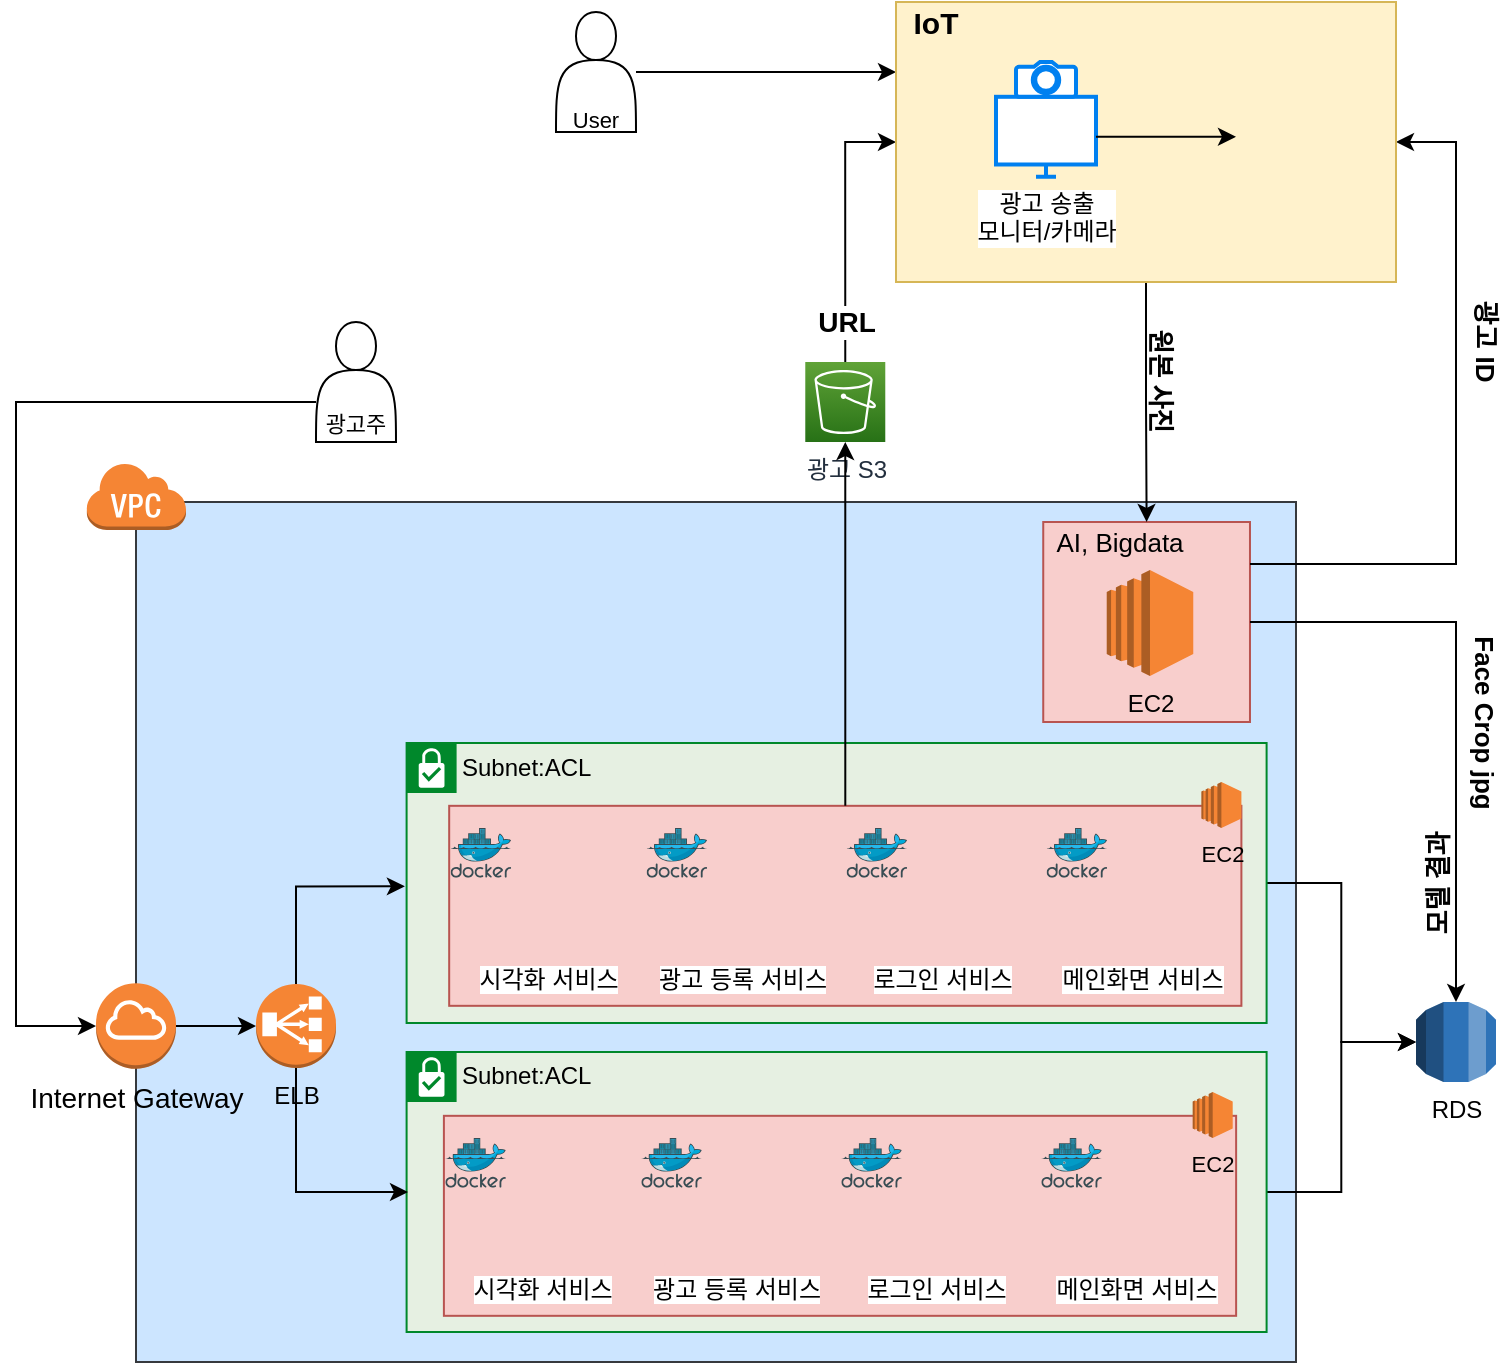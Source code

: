 <mxfile version="14.7.2" type="github">
  <diagram id="4jmj68S6x0aWC6QBNpU3" name="Page-1">
    <mxGraphModel dx="1865" dy="1717" grid="1" gridSize="10" guides="1" tooltips="1" connect="1" arrows="1" fold="1" page="1" pageScale="1" pageWidth="827" pageHeight="1169" math="0" shadow="0">
      <root>
        <mxCell id="0" />
        <mxCell id="1" parent="0" />
        <mxCell id="9pLaaIYns_VqQrpDBejT-38" style="edgeStyle=orthogonalEdgeStyle;rounded=0;orthogonalLoop=1;jettySize=auto;html=1;entryX=0;entryY=0.25;entryDx=0;entryDy=0;" edge="1" parent="1" source="bCeK4MnwxXuD67tKos-r-11" target="bCeK4MnwxXuD67tKos-r-2">
          <mxGeometry relative="1" as="geometry" />
        </mxCell>
        <mxCell id="bCeK4MnwxXuD67tKos-r-11" value="" style="shape=actor;whiteSpace=wrap;html=1;strokeColor=#000000;" parent="1" vertex="1">
          <mxGeometry x="-540" y="-35" width="40" height="60" as="geometry" />
        </mxCell>
        <mxCell id="Qap0fLW_GG_LP9776kVZ-2" value="Subnet:ACL" style="shape=mxgraph.ibm.box;prType=subnet;fontStyle=0;verticalAlign=top;align=left;spacingLeft=32;spacingTop=4;fillColor=#E6F0E2;rounded=0;whiteSpace=wrap;html=1;strokeColor=#00882B;strokeWidth=1;dashed=0;container=1;spacing=-4;collapsible=0;expand=0;recursiveResize=0;" parent="1" vertex="1">
          <mxGeometry x="-490" y="448.2" width="140" height="120" as="geometry" />
        </mxCell>
        <mxCell id="bCeK4MnwxXuD67tKos-r-20" value="" style="rounded=0;whiteSpace=wrap;html=1;fillColor=#cce5ff;strokeColor=#36393d;" parent="1" vertex="1">
          <mxGeometry x="-750" y="210" width="580" height="430" as="geometry" />
        </mxCell>
        <mxCell id="bCeK4MnwxXuD67tKos-r-16" value="&lt;font size=&quot;1&quot;&gt;&lt;b style=&quot;font-size: 13px&quot;&gt;원본 사진&lt;/b&gt;&lt;/font&gt;" style="text;html=1;strokeColor=none;fillColor=none;align=center;verticalAlign=middle;whiteSpace=wrap;rounded=0;rotation=90;" parent="1" vertex="1">
          <mxGeometry x="-270" y="140" width="65" height="20" as="geometry" />
        </mxCell>
        <mxCell id="bCeK4MnwxXuD67tKos-r-17" value="&lt;span style=&quot;font-size: 13px&quot;&gt;&lt;b&gt;광고 ID&lt;/b&gt;&lt;/span&gt;" style="text;html=1;strokeColor=none;fillColor=none;align=center;verticalAlign=middle;whiteSpace=wrap;rounded=0;rotation=90;" parent="1" vertex="1">
          <mxGeometry x="-100" y="120" width="50" height="20" as="geometry" />
        </mxCell>
        <mxCell id="bCeK4MnwxXuD67tKos-r-22" value="" style="outlineConnect=0;dashed=0;verticalLabelPosition=bottom;verticalAlign=top;align=center;html=1;shape=mxgraph.aws3.virtual_private_cloud;fillColor=#F58534;gradientColor=none;strokeColor=#000000;" parent="1" vertex="1">
          <mxGeometry x="-775" y="190" width="50" height="34" as="geometry" />
        </mxCell>
        <mxCell id="bCeK4MnwxXuD67tKos-r-23" value="&lt;font style=&quot;font-size: 14px&quot;&gt;&lt;b&gt;URL&lt;/b&gt;&lt;/font&gt;" style="edgeStyle=orthogonalEdgeStyle;rounded=0;orthogonalLoop=1;jettySize=auto;html=1;entryX=0;entryY=0.5;entryDx=0;entryDy=0;exitX=0.5;exitY=0;exitDx=0;exitDy=0;exitPerimeter=0;" parent="1" source="bCeK4MnwxXuD67tKos-r-24" target="bCeK4MnwxXuD67tKos-r-2" edge="1">
          <mxGeometry x="-0.705" relative="1" as="geometry">
            <mxPoint as="offset" />
            <mxPoint x="-370" y="530" as="targetPoint" />
            <Array as="points">
              <mxPoint x="-395" y="30" />
            </Array>
          </mxGeometry>
        </mxCell>
        <mxCell id="bCeK4MnwxXuD67tKos-r-24" value="광고 S3" style="points=[[0,0,0],[0.25,0,0],[0.5,0,0],[0.75,0,0],[1,0,0],[0,1,0],[0.25,1,0],[0.5,1,0],[0.75,1,0],[1,1,0],[0,0.25,0],[0,0.5,0],[0,0.75,0],[1,0.25,0],[1,0.5,0],[1,0.75,0]];outlineConnect=0;fontColor=#232F3E;gradientColor=#60A337;gradientDirection=north;fillColor=#277116;strokeColor=#ffffff;dashed=0;verticalLabelPosition=bottom;verticalAlign=top;align=center;html=1;fontSize=12;fontStyle=0;aspect=fixed;shape=mxgraph.aws4.resourceIcon;resIcon=mxgraph.aws4.s3;" parent="1" vertex="1">
          <mxGeometry x="-415.36" y="140" width="40" height="40" as="geometry" />
        </mxCell>
        <mxCell id="bCeK4MnwxXuD67tKos-r-25" value="&lt;b&gt;&lt;font style=&quot;font-size: 13px&quot;&gt;모델 결과&lt;/font&gt;&lt;/b&gt;" style="text;html=1;strokeColor=none;fillColor=none;align=center;verticalAlign=middle;whiteSpace=wrap;rounded=0;rotation=-90;" parent="1" vertex="1">
          <mxGeometry x="-140" y="390.5" width="80" height="20" as="geometry" />
        </mxCell>
        <mxCell id="bCeK4MnwxXuD67tKos-r-36" value="&lt;span style=&quot;font-size: 13px&quot;&gt;&lt;b&gt;Face Crop jpg&lt;/b&gt;&lt;/span&gt;" style="text;html=1;strokeColor=none;fillColor=none;align=center;verticalAlign=middle;whiteSpace=wrap;rounded=0;rotation=90;" parent="1" vertex="1">
          <mxGeometry x="-130" y="310.5" width="110" height="20" as="geometry" />
        </mxCell>
        <mxCell id="bCeK4MnwxXuD67tKos-r-42" value="RDS" style="outlineConnect=0;dashed=0;verticalLabelPosition=bottom;verticalAlign=top;align=center;html=1;shape=mxgraph.aws3.rds;fillColor=#2E73B8;gradientColor=none;" parent="1" vertex="1">
          <mxGeometry x="-110" y="460" width="40" height="40" as="geometry" />
        </mxCell>
        <mxCell id="9pLaaIYns_VqQrpDBejT-36" style="edgeStyle=orthogonalEdgeStyle;rounded=0;orthogonalLoop=1;jettySize=auto;html=1;entryX=0;entryY=0.5;entryDx=0;entryDy=0;entryPerimeter=0;" edge="1" parent="1" source="Qap0fLW_GG_LP9776kVZ-1" target="bCeK4MnwxXuD67tKos-r-42">
          <mxGeometry relative="1" as="geometry" />
        </mxCell>
        <mxCell id="Qap0fLW_GG_LP9776kVZ-1" value="Subnet:ACL" style="shape=mxgraph.ibm.box;prType=subnet;fontStyle=0;verticalAlign=top;align=left;spacingLeft=32;spacingTop=4;fillColor=#E6F0E2;rounded=0;whiteSpace=wrap;html=1;strokeColor=#00882B;strokeWidth=1;dashed=0;container=1;spacing=-4;collapsible=0;expand=0;recursiveResize=0;" parent="1" vertex="1">
          <mxGeometry x="-614.7" y="330.5" width="430" height="140" as="geometry" />
        </mxCell>
        <mxCell id="bCeK4MnwxXuD67tKos-r-50" value="" style="aspect=fixed;html=1;points=[];align=center;image;fontSize=12;image=img/lib/mscae/Docker.svg;strokeColor=#000000;" parent="Qap0fLW_GG_LP9776kVZ-1" vertex="1">
          <mxGeometry x="23" y="42.5" width="30.289" height="24.84" as="geometry" />
        </mxCell>
        <mxCell id="9pLaaIYns_VqQrpDBejT-3" value="" style="rounded=0;whiteSpace=wrap;html=1;strokeColor=#b85450;fillColor=#f8cecc;" vertex="1" parent="Qap0fLW_GG_LP9776kVZ-1">
          <mxGeometry x="21.29" y="31.41" width="396.11" height="100" as="geometry" />
        </mxCell>
        <mxCell id="bCeK4MnwxXuD67tKos-r-31" value="" style="group" parent="Qap0fLW_GG_LP9776kVZ-1" vertex="1" connectable="0">
          <mxGeometry x="120" y="42.5" width="80" height="61.92" as="geometry" />
        </mxCell>
        <mxCell id="bCeK4MnwxXuD67tKos-r-32" value="" style="group" parent="bCeK4MnwxXuD67tKos-r-31" vertex="1" connectable="0">
          <mxGeometry width="70" height="61.92" as="geometry" />
        </mxCell>
        <mxCell id="bCeK4MnwxXuD67tKos-r-33" value="" style="aspect=fixed;html=1;points=[];align=center;image;fontSize=12;image=img/lib/mscae/Docker.svg;strokeColor=#000000;" parent="bCeK4MnwxXuD67tKos-r-32" vertex="1">
          <mxGeometry width="30.289" height="24.84" as="geometry" />
        </mxCell>
        <mxCell id="bCeK4MnwxXuD67tKos-r-34" value="광고 등록 서비스" style="shape=image;html=1;verticalAlign=top;verticalLabelPosition=bottom;labelBackgroundColor=#ffffff;imageAspect=0;aspect=fixed;image=https://cdn4.iconfinder.com/data/icons/logos-brands-5/24/flask-128.png;strokeColor=#000000;" parent="bCeK4MnwxXuD67tKos-r-32" vertex="1">
          <mxGeometry x="24.893" y="16.898" width="45.022" height="45.022" as="geometry" />
        </mxCell>
        <mxCell id="9pLaaIYns_VqQrpDBejT-7" value="" style="aspect=fixed;html=1;points=[];align=center;image;fontSize=12;image=img/lib/mscae/Docker.svg;strokeColor=#000000;" vertex="1" parent="bCeK4MnwxXuD67tKos-r-32">
          <mxGeometry x="-98" width="30.289" height="24.84" as="geometry" />
        </mxCell>
        <mxCell id="bCeK4MnwxXuD67tKos-r-37" value="" style="group" parent="Qap0fLW_GG_LP9776kVZ-1" vertex="1" connectable="0">
          <mxGeometry x="220" y="42.5" width="80" height="61.92" as="geometry" />
        </mxCell>
        <mxCell id="bCeK4MnwxXuD67tKos-r-38" value="" style="group" parent="bCeK4MnwxXuD67tKos-r-37" vertex="1" connectable="0">
          <mxGeometry width="70" height="61.92" as="geometry" />
        </mxCell>
        <mxCell id="bCeK4MnwxXuD67tKos-r-39" value="" style="aspect=fixed;html=1;points=[];align=center;image;fontSize=12;image=img/lib/mscae/Docker.svg;strokeColor=#000000;" parent="bCeK4MnwxXuD67tKos-r-38" vertex="1">
          <mxGeometry width="30.289" height="24.84" as="geometry" />
        </mxCell>
        <mxCell id="bCeK4MnwxXuD67tKos-r-40" value="로그인 서비스" style="shape=image;html=1;verticalAlign=top;verticalLabelPosition=bottom;labelBackgroundColor=#ffffff;imageAspect=0;aspect=fixed;image=https://cdn4.iconfinder.com/data/icons/logos-brands-5/24/flask-128.png;strokeColor=#000000;" parent="bCeK4MnwxXuD67tKos-r-38" vertex="1">
          <mxGeometry x="24.893" y="16.898" width="45.022" height="45.022" as="geometry" />
        </mxCell>
        <mxCell id="bCeK4MnwxXuD67tKos-r-26" value="" style="group" parent="Qap0fLW_GG_LP9776kVZ-1" vertex="1" connectable="0">
          <mxGeometry x="320" y="42.5" width="80" height="61.92" as="geometry" />
        </mxCell>
        <mxCell id="bCeK4MnwxXuD67tKos-r-27" value="" style="group" parent="bCeK4MnwxXuD67tKos-r-26" vertex="1" connectable="0">
          <mxGeometry width="70" height="61.92" as="geometry" />
        </mxCell>
        <mxCell id="bCeK4MnwxXuD67tKos-r-28" value="" style="aspect=fixed;html=1;points=[];align=center;image;fontSize=12;image=img/lib/mscae/Docker.svg;strokeColor=#000000;" parent="bCeK4MnwxXuD67tKos-r-27" vertex="1">
          <mxGeometry width="30.289" height="24.84" as="geometry" />
        </mxCell>
        <mxCell id="bCeK4MnwxXuD67tKos-r-29" value="메인화면 서비스" style="shape=image;html=1;verticalAlign=top;verticalLabelPosition=bottom;labelBackgroundColor=#ffffff;imageAspect=0;aspect=fixed;image=https://cdn4.iconfinder.com/data/icons/logos-brands-5/24/flask-128.png;strokeColor=#000000;" parent="bCeK4MnwxXuD67tKos-r-27" vertex="1">
          <mxGeometry x="24.893" y="16.898" width="45.022" height="45.022" as="geometry" />
        </mxCell>
        <mxCell id="bCeK4MnwxXuD67tKos-r-51" value="시각화 서비스" style="shape=image;html=1;verticalAlign=top;verticalLabelPosition=bottom;labelBackgroundColor=#ffffff;imageAspect=0;aspect=fixed;image=https://cdn4.iconfinder.com/data/icons/logos-brands-5/24/flask-128.png;strokeColor=#000000;" parent="Qap0fLW_GG_LP9776kVZ-1" vertex="1">
          <mxGeometry x="47.893" y="59.398" width="45.022" height="45.022" as="geometry" />
        </mxCell>
        <mxCell id="Qap0fLW_GG_LP9776kVZ-38" value="EC2" style="outlineConnect=0;dashed=0;verticalLabelPosition=bottom;verticalAlign=top;align=center;html=1;shape=mxgraph.aws3.ec2;fillColor=#F58534;gradientColor=none;fontSize=11;" parent="Qap0fLW_GG_LP9776kVZ-1" vertex="1">
          <mxGeometry x="397.4" y="19.5" width="20" height="23" as="geometry" />
        </mxCell>
        <mxCell id="9pLaaIYns_VqQrpDBejT-37" style="edgeStyle=orthogonalEdgeStyle;rounded=0;orthogonalLoop=1;jettySize=auto;html=1;entryX=0;entryY=0.5;entryDx=0;entryDy=0;entryPerimeter=0;" edge="1" parent="1" source="Qap0fLW_GG_LP9776kVZ-20" target="bCeK4MnwxXuD67tKos-r-42">
          <mxGeometry relative="1" as="geometry">
            <mxPoint x="-130" y="560" as="targetPoint" />
          </mxGeometry>
        </mxCell>
        <mxCell id="Qap0fLW_GG_LP9776kVZ-20" value="&lt;span&gt;Subnet:ACL&lt;/span&gt;" style="shape=mxgraph.ibm.box;prType=subnet;fontStyle=0;verticalAlign=top;align=left;spacingLeft=32;spacingTop=4;fillColor=#E6F0E2;rounded=0;whiteSpace=wrap;html=1;strokeColor=#00882B;strokeWidth=1;dashed=0;container=1;spacing=-4;collapsible=0;expand=0;recursiveResize=0;" parent="1" vertex="1">
          <mxGeometry x="-614.7" y="485.0" width="430" height="140" as="geometry" />
        </mxCell>
        <mxCell id="9pLaaIYns_VqQrpDBejT-9" value="" style="aspect=fixed;html=1;points=[];align=center;image;fontSize=12;image=img/lib/mscae/Docker.svg;strokeColor=#000000;" vertex="1" parent="Qap0fLW_GG_LP9776kVZ-20">
          <mxGeometry x="18.65" y="43.0" width="30.289" height="24.84" as="geometry" />
        </mxCell>
        <mxCell id="9pLaaIYns_VqQrpDBejT-10" value="" style="rounded=0;whiteSpace=wrap;html=1;strokeColor=#b85450;fillColor=#f8cecc;" vertex="1" parent="Qap0fLW_GG_LP9776kVZ-20">
          <mxGeometry x="18.65" y="31.91" width="396.11" height="100" as="geometry" />
        </mxCell>
        <mxCell id="9pLaaIYns_VqQrpDBejT-11" value="" style="group" vertex="1" connectable="0" parent="Qap0fLW_GG_LP9776kVZ-20">
          <mxGeometry x="117.36" y="43.0" width="80" height="61.92" as="geometry" />
        </mxCell>
        <mxCell id="9pLaaIYns_VqQrpDBejT-12" value="" style="group" vertex="1" connectable="0" parent="9pLaaIYns_VqQrpDBejT-11">
          <mxGeometry width="70" height="61.92" as="geometry" />
        </mxCell>
        <mxCell id="9pLaaIYns_VqQrpDBejT-13" value="" style="aspect=fixed;html=1;points=[];align=center;image;fontSize=12;image=img/lib/mscae/Docker.svg;strokeColor=#000000;" vertex="1" parent="9pLaaIYns_VqQrpDBejT-12">
          <mxGeometry width="30.289" height="24.84" as="geometry" />
        </mxCell>
        <mxCell id="9pLaaIYns_VqQrpDBejT-14" value="광고 등록 서비스" style="shape=image;html=1;verticalAlign=top;verticalLabelPosition=bottom;labelBackgroundColor=#ffffff;imageAspect=0;aspect=fixed;image=https://cdn4.iconfinder.com/data/icons/logos-brands-5/24/flask-128.png;strokeColor=#000000;" vertex="1" parent="9pLaaIYns_VqQrpDBejT-12">
          <mxGeometry x="24.893" y="16.898" width="45.022" height="45.022" as="geometry" />
        </mxCell>
        <mxCell id="9pLaaIYns_VqQrpDBejT-15" value="" style="aspect=fixed;html=1;points=[];align=center;image;fontSize=12;image=img/lib/mscae/Docker.svg;strokeColor=#000000;" vertex="1" parent="9pLaaIYns_VqQrpDBejT-12">
          <mxGeometry x="-98" width="30.289" height="24.84" as="geometry" />
        </mxCell>
        <mxCell id="9pLaaIYns_VqQrpDBejT-16" value="" style="group" vertex="1" connectable="0" parent="Qap0fLW_GG_LP9776kVZ-20">
          <mxGeometry x="217.36" y="43.0" width="80" height="61.92" as="geometry" />
        </mxCell>
        <mxCell id="9pLaaIYns_VqQrpDBejT-17" value="" style="group" vertex="1" connectable="0" parent="9pLaaIYns_VqQrpDBejT-16">
          <mxGeometry width="70" height="61.92" as="geometry" />
        </mxCell>
        <mxCell id="9pLaaIYns_VqQrpDBejT-18" value="" style="aspect=fixed;html=1;points=[];align=center;image;fontSize=12;image=img/lib/mscae/Docker.svg;strokeColor=#000000;" vertex="1" parent="9pLaaIYns_VqQrpDBejT-17">
          <mxGeometry width="30.289" height="24.84" as="geometry" />
        </mxCell>
        <mxCell id="9pLaaIYns_VqQrpDBejT-19" value="로그인 서비스" style="shape=image;html=1;verticalAlign=top;verticalLabelPosition=bottom;labelBackgroundColor=#ffffff;imageAspect=0;aspect=fixed;image=https://cdn4.iconfinder.com/data/icons/logos-brands-5/24/flask-128.png;strokeColor=#000000;" vertex="1" parent="9pLaaIYns_VqQrpDBejT-17">
          <mxGeometry x="24.893" y="16.898" width="45.022" height="45.022" as="geometry" />
        </mxCell>
        <mxCell id="9pLaaIYns_VqQrpDBejT-20" value="" style="group" vertex="1" connectable="0" parent="Qap0fLW_GG_LP9776kVZ-20">
          <mxGeometry x="317.36" y="43.0" width="80" height="61.92" as="geometry" />
        </mxCell>
        <mxCell id="9pLaaIYns_VqQrpDBejT-21" value="" style="group" vertex="1" connectable="0" parent="9pLaaIYns_VqQrpDBejT-20">
          <mxGeometry width="70" height="61.92" as="geometry" />
        </mxCell>
        <mxCell id="9pLaaIYns_VqQrpDBejT-22" value="" style="aspect=fixed;html=1;points=[];align=center;image;fontSize=12;image=img/lib/mscae/Docker.svg;strokeColor=#000000;" vertex="1" parent="9pLaaIYns_VqQrpDBejT-21">
          <mxGeometry width="30.289" height="24.84" as="geometry" />
        </mxCell>
        <mxCell id="9pLaaIYns_VqQrpDBejT-23" value="메인화면 서비스" style="shape=image;html=1;verticalAlign=top;verticalLabelPosition=bottom;labelBackgroundColor=#ffffff;imageAspect=0;aspect=fixed;image=https://cdn4.iconfinder.com/data/icons/logos-brands-5/24/flask-128.png;strokeColor=#000000;" vertex="1" parent="9pLaaIYns_VqQrpDBejT-21">
          <mxGeometry x="24.893" y="16.898" width="45.022" height="45.022" as="geometry" />
        </mxCell>
        <mxCell id="9pLaaIYns_VqQrpDBejT-24" value="시각화 서비스" style="shape=image;html=1;verticalAlign=top;verticalLabelPosition=bottom;labelBackgroundColor=#ffffff;imageAspect=0;aspect=fixed;image=https://cdn4.iconfinder.com/data/icons/logos-brands-5/24/flask-128.png;strokeColor=#000000;" vertex="1" parent="Qap0fLW_GG_LP9776kVZ-20">
          <mxGeometry x="45.253" y="59.898" width="45.022" height="45.022" as="geometry" />
        </mxCell>
        <mxCell id="9pLaaIYns_VqQrpDBejT-25" value="EC2" style="outlineConnect=0;dashed=0;verticalLabelPosition=bottom;verticalAlign=top;align=center;html=1;shape=mxgraph.aws3.ec2;fillColor=#F58534;gradientColor=none;fontSize=11;" vertex="1" parent="Qap0fLW_GG_LP9776kVZ-20">
          <mxGeometry x="393.05" y="20.0" width="20" height="23" as="geometry" />
        </mxCell>
        <mxCell id="Qap0fLW_GG_LP9776kVZ-35" value="" style="group" parent="1" vertex="1" connectable="0">
          <mxGeometry x="-660" y="120" width="40" height="60" as="geometry" />
        </mxCell>
        <mxCell id="Qap0fLW_GG_LP9776kVZ-31" value="" style="shape=actor;whiteSpace=wrap;html=1;strokeColor=#000000;" parent="Qap0fLW_GG_LP9776kVZ-35" vertex="1">
          <mxGeometry width="40" height="60" as="geometry" />
        </mxCell>
        <mxCell id="Qap0fLW_GG_LP9776kVZ-32" value="&lt;font style=&quot;font-size: 11px&quot;&gt;광고주&lt;/font&gt;" style="text;html=1;strokeColor=none;fillColor=none;align=center;verticalAlign=middle;whiteSpace=wrap;rounded=0;fontSize=14;" parent="Qap0fLW_GG_LP9776kVZ-35" vertex="1">
          <mxGeometry y="40" width="40" height="20" as="geometry" />
        </mxCell>
        <mxCell id="Qap0fLW_GG_LP9776kVZ-36" style="edgeStyle=orthogonalEdgeStyle;rounded=0;orthogonalLoop=1;jettySize=auto;html=1;entryX=0;entryY=0.5;entryDx=0;entryDy=0;entryPerimeter=0;fontSize=14;" parent="1" source="Qap0fLW_GG_LP9776kVZ-31" target="Qap0fLW_GG_LP9776kVZ-30" edge="1">
          <mxGeometry relative="1" as="geometry">
            <Array as="points">
              <mxPoint x="-810" y="160" />
              <mxPoint x="-810" y="472" />
            </Array>
          </mxGeometry>
        </mxCell>
        <mxCell id="9pLaaIYns_VqQrpDBejT-27" style="edgeStyle=orthogonalEdgeStyle;rounded=0;orthogonalLoop=1;jettySize=auto;html=1;entryX=0;entryY=0.5;entryDx=0;entryDy=0;entryPerimeter=0;" edge="1" parent="1" source="Qap0fLW_GG_LP9776kVZ-30" target="9pLaaIYns_VqQrpDBejT-26">
          <mxGeometry relative="1" as="geometry" />
        </mxCell>
        <mxCell id="Qap0fLW_GG_LP9776kVZ-30" value="Internet Gateway" style="outlineConnect=0;dashed=0;verticalLabelPosition=bottom;verticalAlign=top;align=center;html=1;shape=mxgraph.aws3.internet_gateway;fillColor=#F58536;gradientColor=none;fontSize=14;" parent="1" vertex="1">
          <mxGeometry x="-770" y="450.57" width="40" height="42.86" as="geometry" />
        </mxCell>
        <mxCell id="9pLaaIYns_VqQrpDBejT-29" style="edgeStyle=orthogonalEdgeStyle;rounded=0;orthogonalLoop=1;jettySize=auto;html=1;" edge="1" parent="1" source="9pLaaIYns_VqQrpDBejT-26">
          <mxGeometry relative="1" as="geometry">
            <mxPoint x="-614" y="555" as="targetPoint" />
            <Array as="points">
              <mxPoint x="-670" y="555" />
              <mxPoint x="-614" y="555" />
            </Array>
          </mxGeometry>
        </mxCell>
        <mxCell id="9pLaaIYns_VqQrpDBejT-30" style="edgeStyle=orthogonalEdgeStyle;rounded=0;orthogonalLoop=1;jettySize=auto;html=1;entryX=-0.002;entryY=0.512;entryDx=0;entryDy=0;entryPerimeter=0;" edge="1" parent="1" source="9pLaaIYns_VqQrpDBejT-26" target="Qap0fLW_GG_LP9776kVZ-1">
          <mxGeometry relative="1" as="geometry">
            <Array as="points">
              <mxPoint x="-670" y="402" />
            </Array>
          </mxGeometry>
        </mxCell>
        <mxCell id="9pLaaIYns_VqQrpDBejT-26" value="ELB" style="outlineConnect=0;dashed=0;verticalLabelPosition=bottom;verticalAlign=top;align=center;html=1;shape=mxgraph.aws3.classic_load_balancer;fillColor=#F58534;gradientColor=none;" vertex="1" parent="1">
          <mxGeometry x="-690" y="451" width="40" height="42" as="geometry" />
        </mxCell>
        <mxCell id="9pLaaIYns_VqQrpDBejT-31" style="edgeStyle=orthogonalEdgeStyle;rounded=0;orthogonalLoop=1;jettySize=auto;html=1;entryX=0.5;entryY=1;entryDx=0;entryDy=0;entryPerimeter=0;" edge="1" parent="1" source="9pLaaIYns_VqQrpDBejT-3" target="bCeK4MnwxXuD67tKos-r-24">
          <mxGeometry relative="1" as="geometry" />
        </mxCell>
        <mxCell id="bCeK4MnwxXuD67tKos-r-12" value="" style="group" parent="1" vertex="1" connectable="0">
          <mxGeometry x="-303" y="220" width="120" height="101" as="geometry" />
        </mxCell>
        <mxCell id="bCeK4MnwxXuD67tKos-r-13" value="" style="rounded=0;whiteSpace=wrap;html=1;strokeColor=#b85450;fillColor=#f8cecc;" parent="bCeK4MnwxXuD67tKos-r-12" vertex="1">
          <mxGeometry x="6.62" width="103.37" height="100" as="geometry" />
        </mxCell>
        <mxCell id="bCeK4MnwxXuD67tKos-r-14" value="&lt;font style=&quot;font-size: 13px&quot;&gt;AI, Bigdata&lt;/font&gt;" style="text;html=1;fillColor=none;align=center;verticalAlign=middle;whiteSpace=wrap;rounded=0;" parent="bCeK4MnwxXuD67tKos-r-12" vertex="1">
          <mxGeometry x="6.62" width="75.63" height="20" as="geometry" />
        </mxCell>
        <mxCell id="bCeK4MnwxXuD67tKos-r-15" value="EC2" style="outlineConnect=0;dashed=0;verticalLabelPosition=bottom;verticalAlign=top;align=center;html=1;shape=mxgraph.aws3.ec2;fillColor=#F58534;gradientColor=none;strokeColor=#000000;" parent="bCeK4MnwxXuD67tKos-r-12" vertex="1">
          <mxGeometry x="38.38" y="24" width="43.25" height="53" as="geometry" />
        </mxCell>
        <mxCell id="bCeK4MnwxXuD67tKos-r-35" style="edgeStyle=orthogonalEdgeStyle;rounded=0;orthogonalLoop=1;jettySize=auto;html=1;entryX=1;entryY=0.5;entryDx=0;entryDy=0;" parent="1" source="bCeK4MnwxXuD67tKos-r-13" target="bCeK4MnwxXuD67tKos-r-2" edge="1">
          <mxGeometry x="-240" y="-40" as="geometry">
            <Array as="points">
              <mxPoint x="-90" y="241" />
              <mxPoint x="-90" y="30" />
            </Array>
            <mxPoint x="145.7" y="243" as="targetPoint" />
          </mxGeometry>
        </mxCell>
        <mxCell id="bCeK4MnwxXuD67tKos-r-9" style="edgeStyle=orthogonalEdgeStyle;rounded=0;orthogonalLoop=1;jettySize=auto;html=1;entryX=0.5;entryY=0;entryDx=0;entryDy=0;" parent="1" source="bCeK4MnwxXuD67tKos-r-2" target="bCeK4MnwxXuD67tKos-r-13" edge="1">
          <mxGeometry x="-240" y="-40" as="geometry">
            <mxPoint x="45.7" y="-30.0" as="targetPoint" />
          </mxGeometry>
        </mxCell>
        <mxCell id="9pLaaIYns_VqQrpDBejT-34" value="" style="group" vertex="1" connectable="0" parent="1">
          <mxGeometry x="-370" y="-40" width="250" height="140" as="geometry" />
        </mxCell>
        <mxCell id="bCeK4MnwxXuD67tKos-r-2" value="" style="rounded=0;whiteSpace=wrap;html=1;fillColor=#fff2cc;strokeColor=#d6b656;" parent="9pLaaIYns_VqQrpDBejT-34" vertex="1">
          <mxGeometry width="250" height="140" as="geometry" />
        </mxCell>
        <mxCell id="bCeK4MnwxXuD67tKos-r-3" value="" style="group" parent="9pLaaIYns_VqQrpDBejT-34" vertex="1" connectable="0">
          <mxGeometry x="50" y="30" width="50" height="57.4" as="geometry" />
        </mxCell>
        <mxCell id="bCeK4MnwxXuD67tKos-r-4" value="광고 송출 &lt;br&gt;모니터/카메라" style="html=1;verticalLabelPosition=bottom;align=center;labelBackgroundColor=#ffffff;verticalAlign=top;strokeWidth=2;strokeColor=#0080F0;shadow=0;dashed=0;shape=mxgraph.ios7.icons.monitor;" parent="bCeK4MnwxXuD67tKos-r-3" vertex="1">
          <mxGeometry y="17.4" width="50" height="40" as="geometry" />
        </mxCell>
        <mxCell id="bCeK4MnwxXuD67tKos-r-5" value="" style="html=1;verticalLabelPosition=bottom;align=center;labelBackgroundColor=#ffffff;verticalAlign=top;strokeWidth=2;strokeColor=#0080F0;shadow=0;dashed=0;shape=mxgraph.ios7.icons.camera;" parent="bCeK4MnwxXuD67tKos-r-3" vertex="1">
          <mxGeometry x="10" width="30" height="17.4" as="geometry" />
        </mxCell>
        <mxCell id="bCeK4MnwxXuD67tKos-r-6" value="" style="shape=image;html=1;verticalAlign=top;verticalLabelPosition=bottom;labelBackgroundColor=#ffffff;imageAspect=0;aspect=fixed;image=https://cdn4.iconfinder.com/data/icons/logos-and-brands/512/272_Raspberry_Pi_logo-128.png" parent="9pLaaIYns_VqQrpDBejT-34" vertex="1">
          <mxGeometry x="170" y="34.9" width="65" height="65" as="geometry" />
        </mxCell>
        <mxCell id="bCeK4MnwxXuD67tKos-r-8" value="&lt;font style=&quot;font-size: 15px&quot;&gt;&lt;b&gt;IoT&lt;/b&gt;&lt;/font&gt;" style="text;html=1;fillColor=none;align=center;verticalAlign=middle;whiteSpace=wrap;rounded=0;" parent="9pLaaIYns_VqQrpDBejT-34" vertex="1">
          <mxGeometry width="40" height="20" as="geometry" />
        </mxCell>
        <mxCell id="bCeK4MnwxXuD67tKos-r-7" style="edgeStyle=orthogonalEdgeStyle;rounded=0;orthogonalLoop=1;jettySize=auto;html=1;entryX=0;entryY=0.5;entryDx=0;entryDy=0;" parent="9pLaaIYns_VqQrpDBejT-34" source="bCeK4MnwxXuD67tKos-r-4" target="bCeK4MnwxXuD67tKos-r-6" edge="1">
          <mxGeometry x="-240" y="-40" as="geometry" />
        </mxCell>
        <mxCell id="9pLaaIYns_VqQrpDBejT-35" style="edgeStyle=orthogonalEdgeStyle;rounded=0;orthogonalLoop=1;jettySize=auto;html=1;" edge="1" parent="1" source="bCeK4MnwxXuD67tKos-r-13">
          <mxGeometry relative="1" as="geometry">
            <mxPoint x="-90" y="460" as="targetPoint" />
            <Array as="points">
              <mxPoint x="-90" y="270" />
            </Array>
          </mxGeometry>
        </mxCell>
        <mxCell id="Qap0fLW_GG_LP9776kVZ-33" value="&lt;span style=&quot;font-size: 11px&quot;&gt;User&lt;/span&gt;" style="text;html=1;strokeColor=none;fillColor=none;align=center;verticalAlign=middle;whiteSpace=wrap;rounded=0;fontSize=14;" parent="1" vertex="1">
          <mxGeometry x="-540" y="8" width="40" height="20" as="geometry" />
        </mxCell>
      </root>
    </mxGraphModel>
  </diagram>
</mxfile>
